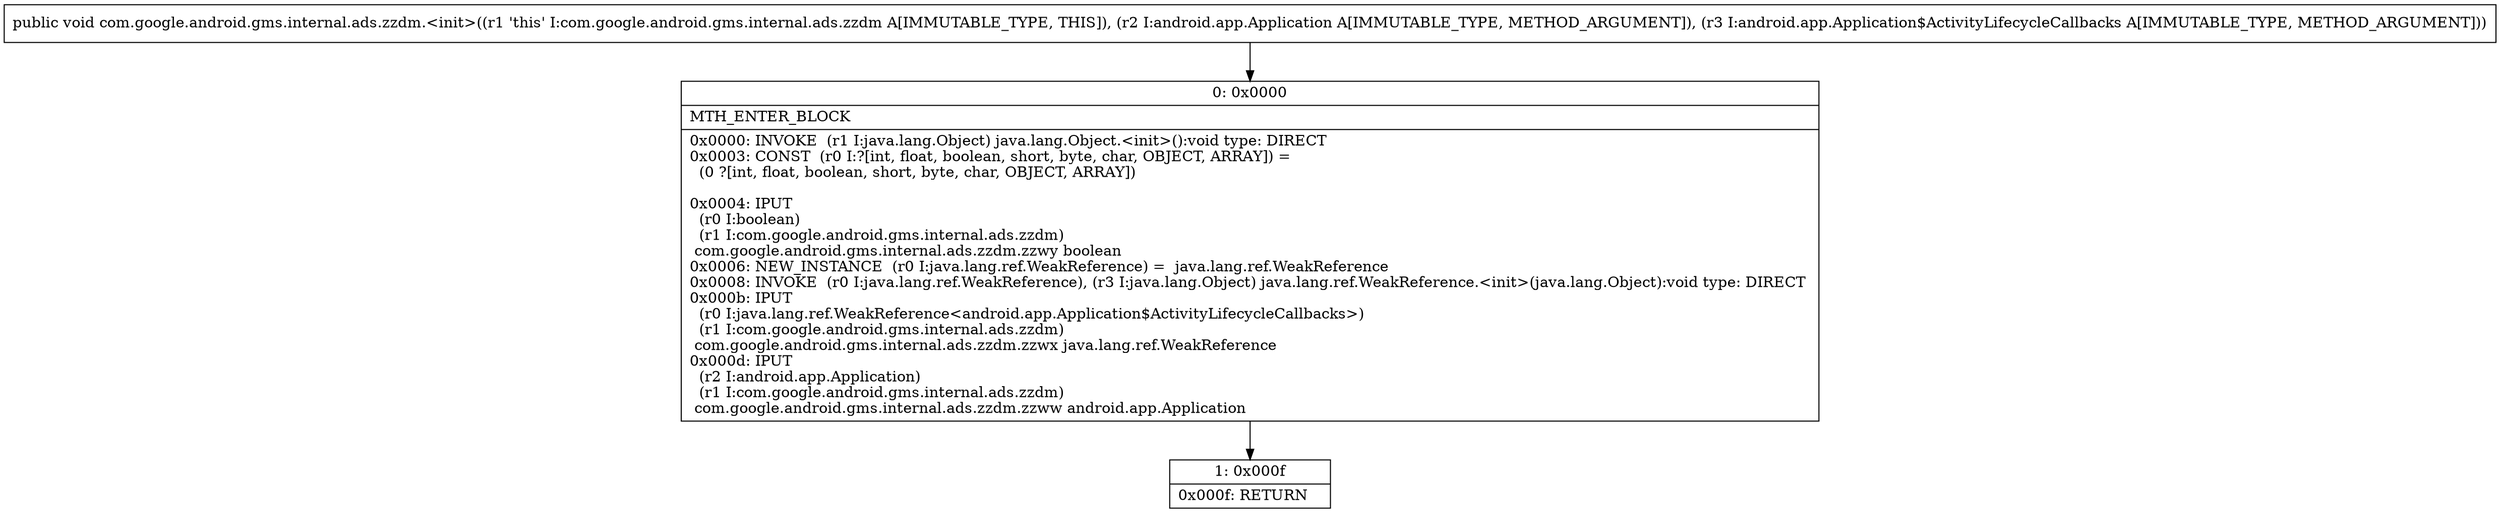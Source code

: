 digraph "CFG forcom.google.android.gms.internal.ads.zzdm.\<init\>(Landroid\/app\/Application;Landroid\/app\/Application$ActivityLifecycleCallbacks;)V" {
Node_0 [shape=record,label="{0\:\ 0x0000|MTH_ENTER_BLOCK\l|0x0000: INVOKE  (r1 I:java.lang.Object) java.lang.Object.\<init\>():void type: DIRECT \l0x0003: CONST  (r0 I:?[int, float, boolean, short, byte, char, OBJECT, ARRAY]) = \l  (0 ?[int, float, boolean, short, byte, char, OBJECT, ARRAY])\l \l0x0004: IPUT  \l  (r0 I:boolean)\l  (r1 I:com.google.android.gms.internal.ads.zzdm)\l com.google.android.gms.internal.ads.zzdm.zzwy boolean \l0x0006: NEW_INSTANCE  (r0 I:java.lang.ref.WeakReference) =  java.lang.ref.WeakReference \l0x0008: INVOKE  (r0 I:java.lang.ref.WeakReference), (r3 I:java.lang.Object) java.lang.ref.WeakReference.\<init\>(java.lang.Object):void type: DIRECT \l0x000b: IPUT  \l  (r0 I:java.lang.ref.WeakReference\<android.app.Application$ActivityLifecycleCallbacks\>)\l  (r1 I:com.google.android.gms.internal.ads.zzdm)\l com.google.android.gms.internal.ads.zzdm.zzwx java.lang.ref.WeakReference \l0x000d: IPUT  \l  (r2 I:android.app.Application)\l  (r1 I:com.google.android.gms.internal.ads.zzdm)\l com.google.android.gms.internal.ads.zzdm.zzww android.app.Application \l}"];
Node_1 [shape=record,label="{1\:\ 0x000f|0x000f: RETURN   \l}"];
MethodNode[shape=record,label="{public void com.google.android.gms.internal.ads.zzdm.\<init\>((r1 'this' I:com.google.android.gms.internal.ads.zzdm A[IMMUTABLE_TYPE, THIS]), (r2 I:android.app.Application A[IMMUTABLE_TYPE, METHOD_ARGUMENT]), (r3 I:android.app.Application$ActivityLifecycleCallbacks A[IMMUTABLE_TYPE, METHOD_ARGUMENT])) }"];
MethodNode -> Node_0;
Node_0 -> Node_1;
}

